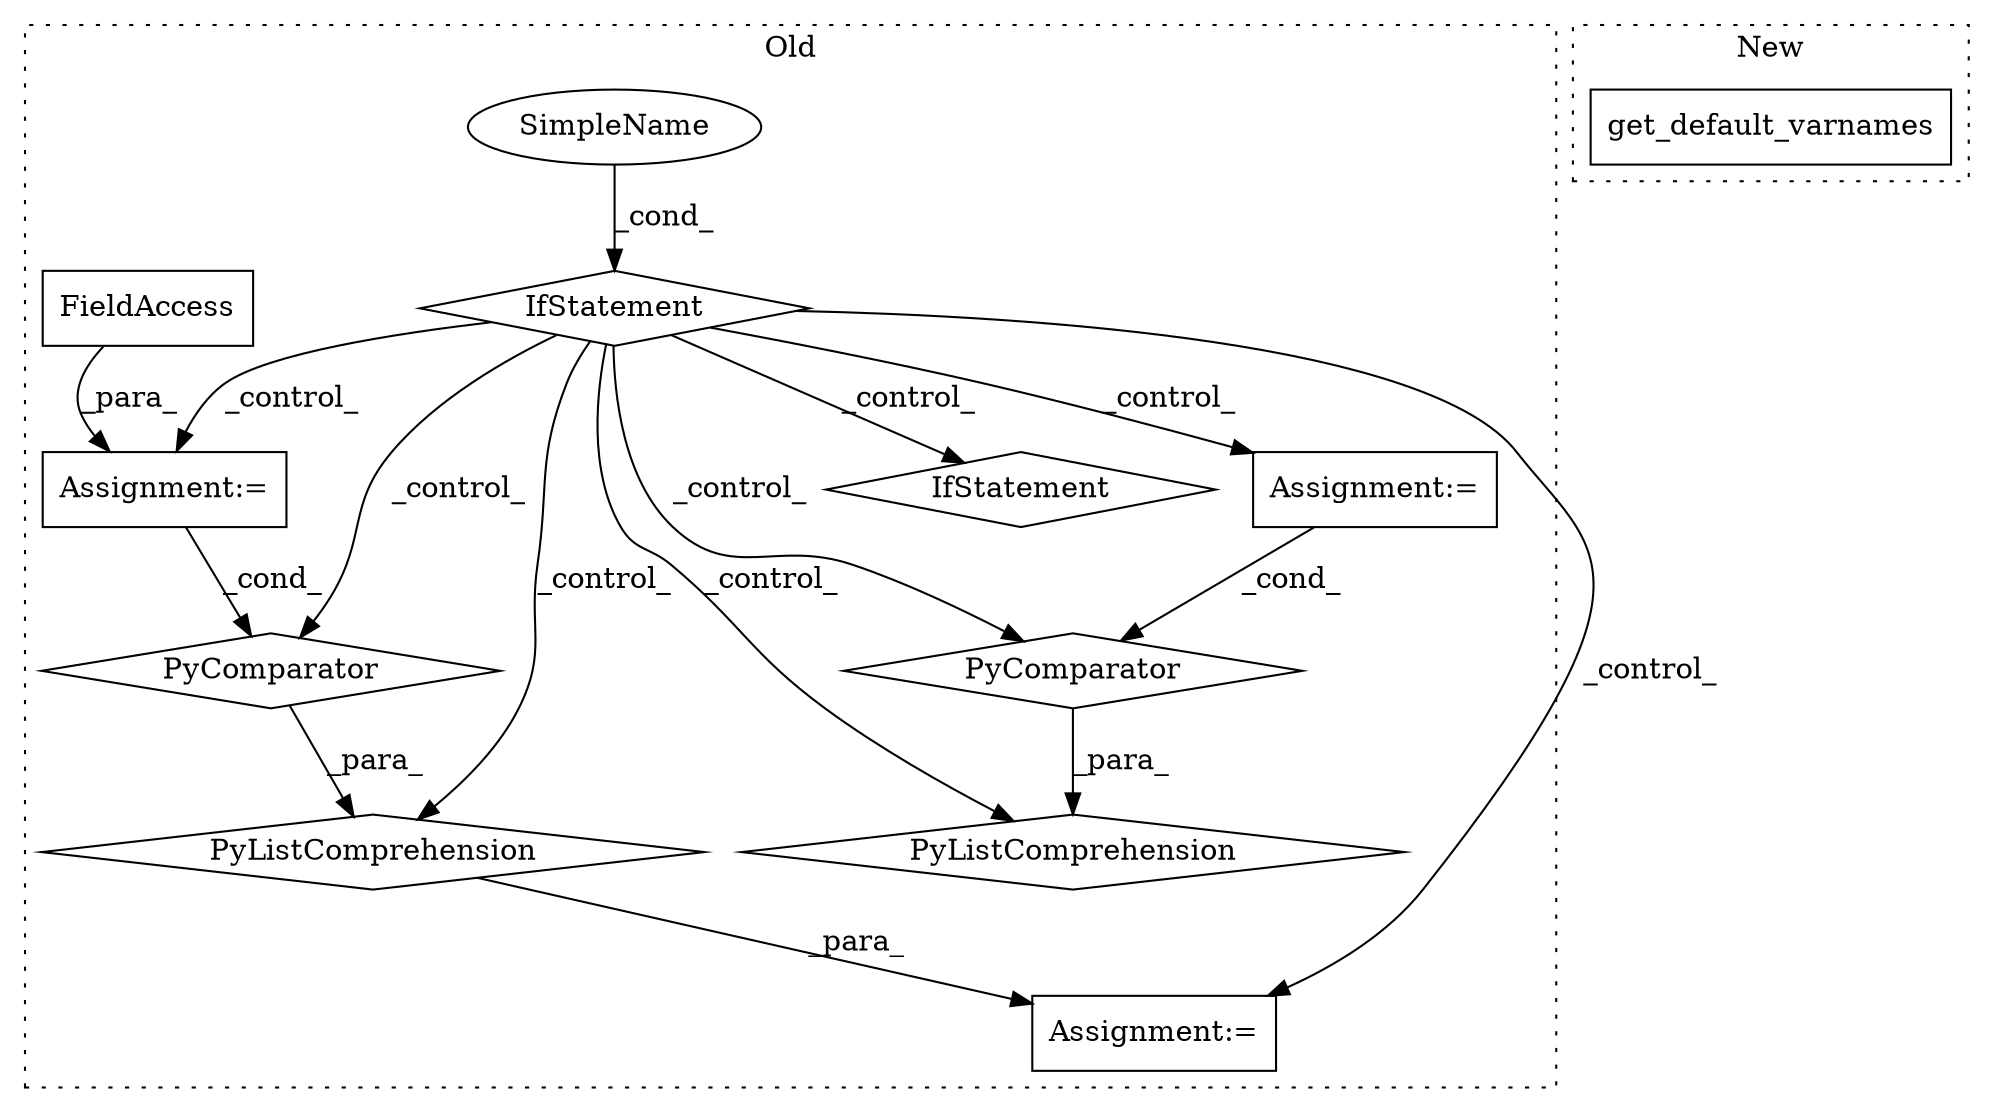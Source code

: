 digraph G {
subgraph cluster0 {
1 [label="IfStatement" a="25" s="25920,25940" l="4,2" shape="diamond"];
3 [label="SimpleName" a="42" s="25924" l="16" shape="ellipse"];
4 [label="IfStatement" a="25" s="26060" l="33" shape="diamond"];
5 [label="PyListComprehension" a="109" s="25980" l="121" shape="diamond"];
6 [label="PyComparator" a="113" s="26231" l="47" shape="diamond"];
7 [label="Assignment:=" a="7" s="26060" l="33" shape="box"];
8 [label="PyComparator" a="113" s="26060" l="33" shape="diamond"];
9 [label="FieldAccess" a="22" s="26070" l="14" shape="box"];
10 [label="Assignment:=" a="7" s="26231" l="47" shape="box"];
11 [label="Assignment:=" a="7" s="25962" l="18" shape="box"];
12 [label="PyListComprehension" a="109" s="26151" l="135" shape="diamond"];
label = "Old";
style="dotted";
}
subgraph cluster1 {
2 [label="get_default_varnames" a="32" s="24699,24742" l="21,1" shape="box"];
label = "New";
style="dotted";
}
1 -> 11 [label="_control_"];
1 -> 4 [label="_control_"];
1 -> 5 [label="_control_"];
1 -> 8 [label="_control_"];
1 -> 6 [label="_control_"];
1 -> 7 [label="_control_"];
1 -> 10 [label="_control_"];
1 -> 12 [label="_control_"];
3 -> 1 [label="_cond_"];
5 -> 11 [label="_para_"];
6 -> 12 [label="_para_"];
7 -> 8 [label="_cond_"];
8 -> 5 [label="_para_"];
9 -> 7 [label="_para_"];
10 -> 6 [label="_cond_"];
}